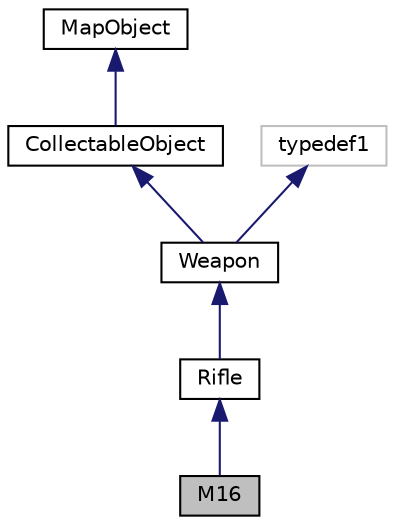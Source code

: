 digraph "M16"
{
  edge [fontname="Helvetica",fontsize="10",labelfontname="Helvetica",labelfontsize="10"];
  node [fontname="Helvetica",fontsize="10",shape=record];
  Node0 [label="M16",height=0.2,width=0.4,color="black", fillcolor="grey75", style="filled", fontcolor="black"];
  Node1 -> Node0 [dir="back",color="midnightblue",fontsize="10",style="solid",fontname="Helvetica"];
  Node1 [label="Rifle",height=0.2,width=0.4,color="black", fillcolor="white", style="filled",URL="$class_rifle.html"];
  Node2 -> Node1 [dir="back",color="midnightblue",fontsize="10",style="solid",fontname="Helvetica"];
  Node2 [label="Weapon",height=0.2,width=0.4,color="black", fillcolor="white", style="filled",URL="$class_weapon.html"];
  Node3 -> Node2 [dir="back",color="midnightblue",fontsize="10",style="solid",fontname="Helvetica"];
  Node3 [label="CollectableObject",height=0.2,width=0.4,color="black", fillcolor="white", style="filled",URL="$class_collectable_object.html"];
  Node4 -> Node3 [dir="back",color="midnightblue",fontsize="10",style="solid",fontname="Helvetica"];
  Node4 [label="MapObject",height=0.2,width=0.4,color="black", fillcolor="white", style="filled",URL="$class_map_object.html"];
  Node5 -> Node2 [dir="back",color="midnightblue",fontsize="10",style="solid",fontname="Helvetica"];
  Node5 [label="typedef1",height=0.2,width=0.4,color="grey75", fillcolor="white", style="filled"];
}

